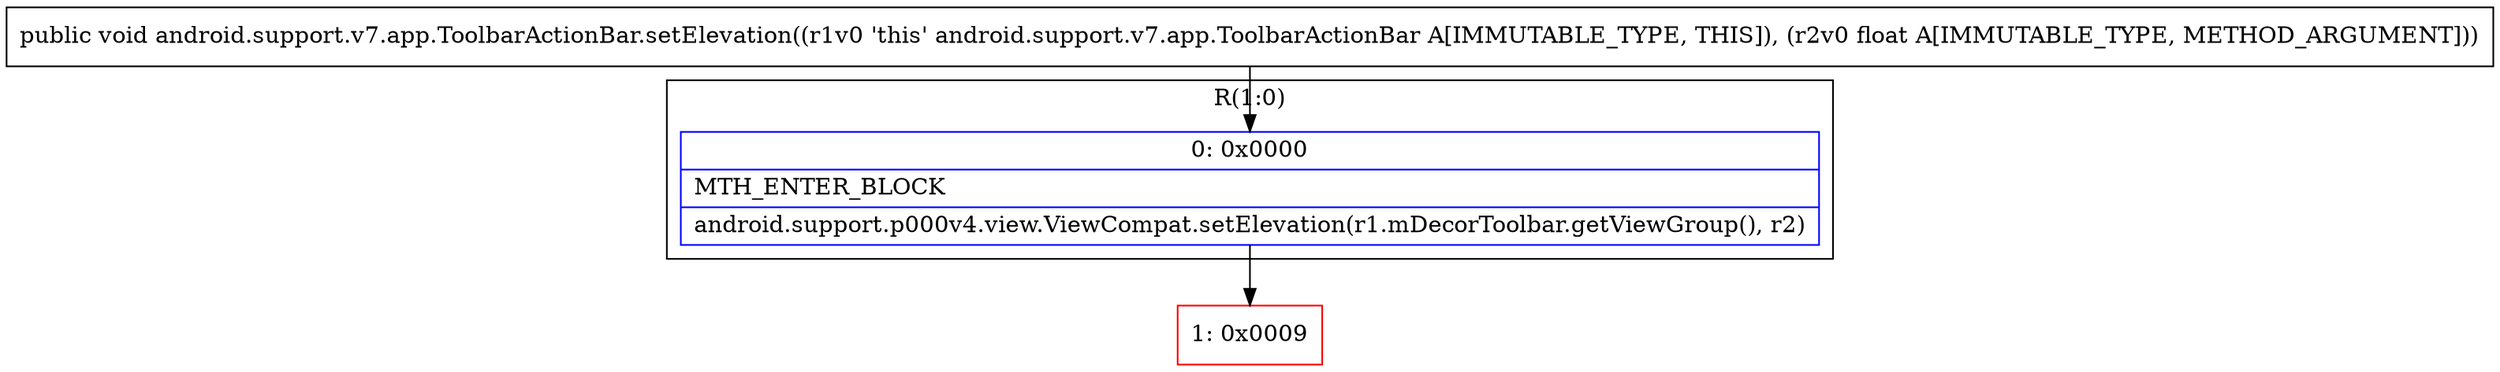 digraph "CFG forandroid.support.v7.app.ToolbarActionBar.setElevation(F)V" {
subgraph cluster_Region_842129170 {
label = "R(1:0)";
node [shape=record,color=blue];
Node_0 [shape=record,label="{0\:\ 0x0000|MTH_ENTER_BLOCK\l|android.support.p000v4.view.ViewCompat.setElevation(r1.mDecorToolbar.getViewGroup(), r2)\l}"];
}
Node_1 [shape=record,color=red,label="{1\:\ 0x0009}"];
MethodNode[shape=record,label="{public void android.support.v7.app.ToolbarActionBar.setElevation((r1v0 'this' android.support.v7.app.ToolbarActionBar A[IMMUTABLE_TYPE, THIS]), (r2v0 float A[IMMUTABLE_TYPE, METHOD_ARGUMENT])) }"];
MethodNode -> Node_0;
Node_0 -> Node_1;
}

